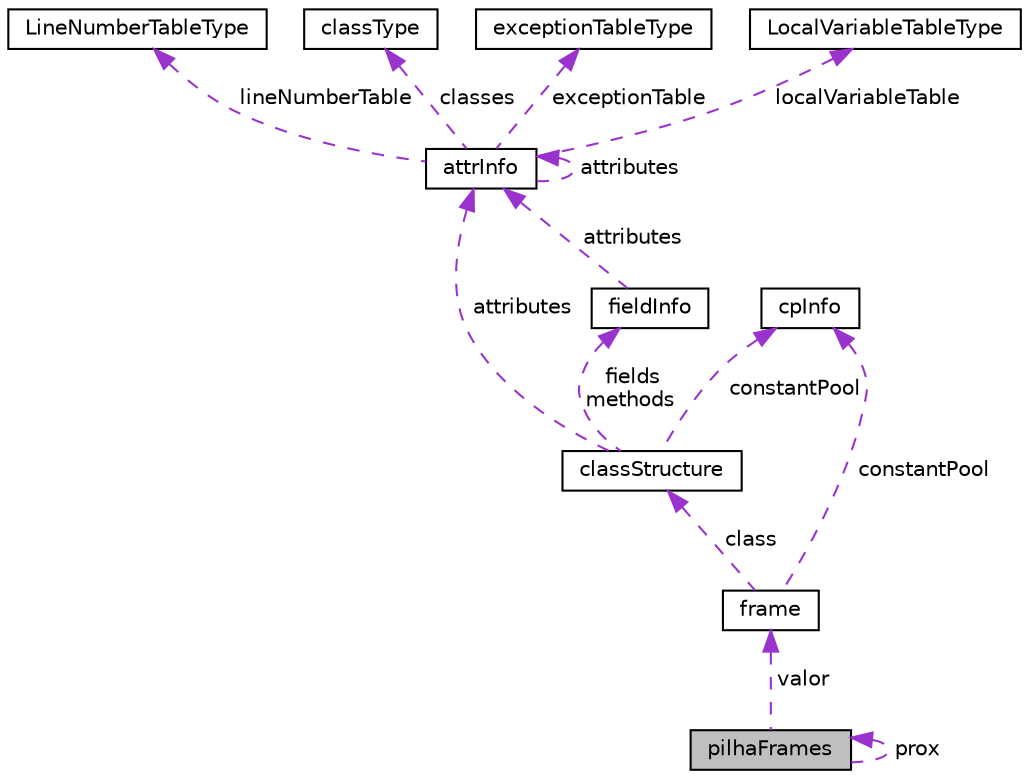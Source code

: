 digraph "pilhaFrames"
{
  edge [fontname="Helvetica",fontsize="10",labelfontname="Helvetica",labelfontsize="10"];
  node [fontname="Helvetica",fontsize="10",shape=record];
  Node1 [label="pilhaFrames",height=0.2,width=0.4,color="black", fillcolor="grey75", style="filled", fontcolor="black"];
  Node1 -> Node1 [dir="back",color="darkorchid3",fontsize="10",style="dashed",label=" prox" ,fontname="Helvetica"];
  Node2 -> Node1 [dir="back",color="darkorchid3",fontsize="10",style="dashed",label=" valor" ,fontname="Helvetica"];
  Node2 [label="frame",height=0.2,width=0.4,color="black", fillcolor="white", style="filled",URL="$structframe.html",tooltip="Estrutura de um frame. "];
  Node3 -> Node2 [dir="back",color="darkorchid3",fontsize="10",style="dashed",label=" class" ,fontname="Helvetica"];
  Node3 [label="classStructure",height=0.2,width=0.4,color="black", fillcolor="white", style="filled",URL="$structclassStructure.html",tooltip="Estruturas da classe. "];
  Node4 -> Node3 [dir="back",color="darkorchid3",fontsize="10",style="dashed",label=" attributes" ,fontname="Helvetica"];
  Node4 [label="attrInfo",height=0.2,width=0.4,color="black", fillcolor="white", style="filled",URL="$structattrInfo.html",tooltip="Informacoes de atributo. "];
  Node5 -> Node4 [dir="back",color="darkorchid3",fontsize="10",style="dashed",label=" lineNumberTable" ,fontname="Helvetica"];
  Node5 [label="LineNumberTableType",height=0.2,width=0.4,color="black", fillcolor="white", style="filled",URL="$structLineNumberTableType.html",tooltip="Tabela do tipo de numero da linha. "];
  Node6 -> Node4 [dir="back",color="darkorchid3",fontsize="10",style="dashed",label=" classes" ,fontname="Helvetica"];
  Node6 [label="classType",height=0.2,width=0.4,color="black", fillcolor="white", style="filled",URL="$structclassType.html",tooltip="Tabela de Classes. "];
  Node4 -> Node4 [dir="back",color="darkorchid3",fontsize="10",style="dashed",label=" attributes" ,fontname="Helvetica"];
  Node7 -> Node4 [dir="back",color="darkorchid3",fontsize="10",style="dashed",label=" exceptionTable" ,fontname="Helvetica"];
  Node7 [label="exceptionTableType",height=0.2,width=0.4,color="black", fillcolor="white", style="filled",URL="$structexceptionTableType.html",tooltip="Tabela de Excecoes. "];
  Node8 -> Node4 [dir="back",color="darkorchid3",fontsize="10",style="dashed",label=" localVariableTable" ,fontname="Helvetica"];
  Node8 [label="LocalVariableTableType",height=0.2,width=0.4,color="black", fillcolor="white", style="filled",URL="$structLocalVariableTableType.html",tooltip="Tabela do tipo de variaveis locais. "];
  Node9 -> Node3 [dir="back",color="darkorchid3",fontsize="10",style="dashed",label=" constantPool" ,fontname="Helvetica"];
  Node9 [label="cpInfo",height=0.2,width=0.4,color="black", fillcolor="white", style="filled",URL="$structcpInfo.html",tooltip="Informacoes da Constant Pool. "];
  Node10 -> Node3 [dir="back",color="darkorchid3",fontsize="10",style="dashed",label=" fields\nmethods" ,fontname="Helvetica"];
  Node10 [label="fieldInfo",height=0.2,width=0.4,color="black", fillcolor="white", style="filled",URL="$structfieldInfo.html",tooltip="Informacoes de metodo e campo. "];
  Node4 -> Node10 [dir="back",color="darkorchid3",fontsize="10",style="dashed",label=" attributes" ,fontname="Helvetica"];
  Node9 -> Node2 [dir="back",color="darkorchid3",fontsize="10",style="dashed",label=" constantPool" ,fontname="Helvetica"];
}
